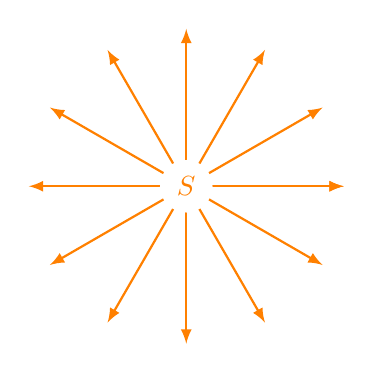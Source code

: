 ﻿\begin{tikzpicture}[scale=1]

\foreach \a in {0,30,...,360}{
  \draw[thick,->,>=latex, orange] (0,0) -- (\a:2);
}

\node[fill=white, circle,text=orange] at (0,0) {$S$};

\end{tikzpicture}
